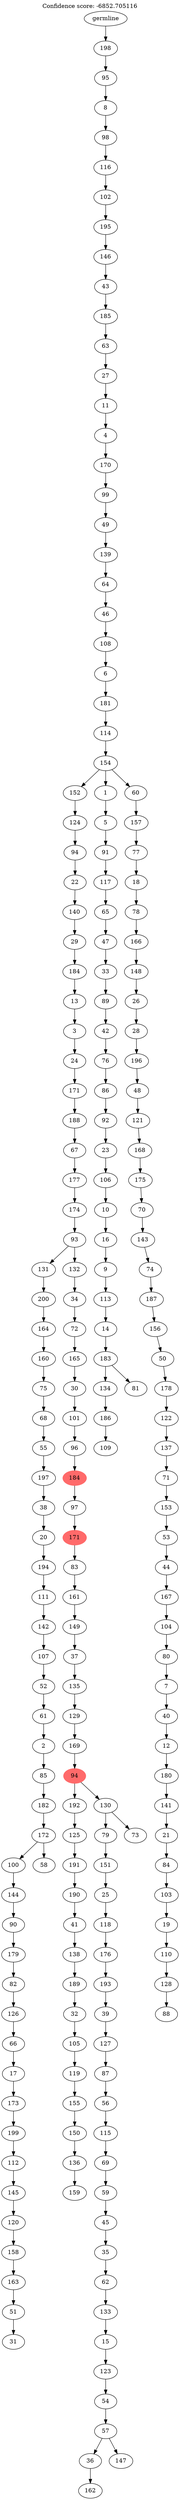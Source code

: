 digraph g {
	"201" -> "202";
	"202" [label="31"];
	"200" -> "201";
	"201" [label="51"];
	"199" -> "200";
	"200" [label="163"];
	"198" -> "199";
	"199" [label="158"];
	"197" -> "198";
	"198" [label="120"];
	"196" -> "197";
	"197" [label="145"];
	"195" -> "196";
	"196" [label="112"];
	"194" -> "195";
	"195" [label="199"];
	"193" -> "194";
	"194" [label="173"];
	"192" -> "193";
	"193" [label="17"];
	"191" -> "192";
	"192" [label="66"];
	"190" -> "191";
	"191" [label="126"];
	"189" -> "190";
	"190" [label="82"];
	"188" -> "189";
	"189" [label="179"];
	"187" -> "188";
	"188" [label="90"];
	"186" -> "187";
	"187" [label="144"];
	"185" -> "186";
	"186" [label="100"];
	"185" -> "203";
	"203" [label="58"];
	"184" -> "185";
	"185" [label="172"];
	"183" -> "184";
	"184" [label="182"];
	"182" -> "183";
	"183" [label="85"];
	"181" -> "182";
	"182" [label="2"];
	"180" -> "181";
	"181" [label="61"];
	"179" -> "180";
	"180" [label="52"];
	"178" -> "179";
	"179" [label="107"];
	"177" -> "178";
	"178" [label="142"];
	"176" -> "177";
	"177" [label="111"];
	"175" -> "176";
	"176" [label="194"];
	"174" -> "175";
	"175" [label="20"];
	"173" -> "174";
	"174" [label="38"];
	"172" -> "173";
	"173" [label="197"];
	"171" -> "172";
	"172" [label="55"];
	"170" -> "171";
	"171" [label="68"];
	"169" -> "170";
	"170" [label="75"];
	"168" -> "169";
	"169" [label="160"];
	"167" -> "168";
	"168" [label="164"];
	"166" -> "167";
	"167" [label="200"];
	"164" -> "165";
	"165" [label="159"];
	"163" -> "164";
	"164" [label="136"];
	"162" -> "163";
	"163" [label="150"];
	"161" -> "162";
	"162" [label="155"];
	"160" -> "161";
	"161" [label="119"];
	"159" -> "160";
	"160" [label="105"];
	"158" -> "159";
	"159" [label="32"];
	"157" -> "158";
	"158" [label="189"];
	"156" -> "157";
	"157" [label="138"];
	"155" -> "156";
	"156" [label="41"];
	"154" -> "155";
	"155" [label="190"];
	"153" -> "154";
	"154" [label="191"];
	"152" -> "153";
	"153" [label="125"];
	"149" -> "150";
	"150" [label="162"];
	"148" -> "149";
	"149" [label="36"];
	"148" -> "151";
	"151" [label="147"];
	"147" -> "148";
	"148" [label="57"];
	"146" -> "147";
	"147" [label="54"];
	"145" -> "146";
	"146" [label="123"];
	"144" -> "145";
	"145" [label="15"];
	"143" -> "144";
	"144" [label="133"];
	"142" -> "143";
	"143" [label="62"];
	"141" -> "142";
	"142" [label="35"];
	"140" -> "141";
	"141" [label="45"];
	"139" -> "140";
	"140" [label="59"];
	"138" -> "139";
	"139" [label="69"];
	"137" -> "138";
	"138" [label="115"];
	"136" -> "137";
	"137" [label="56"];
	"135" -> "136";
	"136" [label="87"];
	"134" -> "135";
	"135" [label="127"];
	"133" -> "134";
	"134" [label="39"];
	"132" -> "133";
	"133" [label="193"];
	"131" -> "132";
	"132" [label="176"];
	"130" -> "131";
	"131" [label="118"];
	"129" -> "130";
	"130" [label="25"];
	"128" -> "129";
	"129" [label="151"];
	"126" -> "127";
	"127" [label="73"];
	"126" -> "128";
	"128" [label="79"];
	"125" -> "126";
	"126" [label="130"];
	"125" -> "152";
	"152" [label="192"];
	"124" -> "125";
	"125" [color=indianred1, style=filled, label="94"];
	"123" -> "124";
	"124" [label="169"];
	"122" -> "123";
	"123" [label="129"];
	"121" -> "122";
	"122" [label="135"];
	"120" -> "121";
	"121" [label="37"];
	"119" -> "120";
	"120" [label="149"];
	"118" -> "119";
	"119" [label="161"];
	"117" -> "118";
	"118" [label="83"];
	"116" -> "117";
	"117" [color=indianred1, style=filled, label="171"];
	"115" -> "116";
	"116" [label="97"];
	"114" -> "115";
	"115" [color=indianred1, style=filled, label="184"];
	"113" -> "114";
	"114" [label="96"];
	"112" -> "113";
	"113" [label="101"];
	"111" -> "112";
	"112" [label="30"];
	"110" -> "111";
	"111" [label="165"];
	"109" -> "110";
	"110" [label="72"];
	"108" -> "109";
	"109" [label="34"];
	"107" -> "108";
	"108" [label="132"];
	"107" -> "166";
	"166" [label="131"];
	"106" -> "107";
	"107" [label="93"];
	"105" -> "106";
	"106" [label="174"];
	"104" -> "105";
	"105" [label="177"];
	"103" -> "104";
	"104" [label="67"];
	"102" -> "103";
	"103" [label="188"];
	"101" -> "102";
	"102" [label="171"];
	"100" -> "101";
	"101" [label="24"];
	"99" -> "100";
	"100" [label="3"];
	"98" -> "99";
	"99" [label="13"];
	"97" -> "98";
	"98" [label="184"];
	"96" -> "97";
	"97" [label="29"];
	"95" -> "96";
	"96" [label="140"];
	"94" -> "95";
	"95" [label="22"];
	"93" -> "94";
	"94" [label="94"];
	"92" -> "93";
	"93" [label="124"];
	"90" -> "91";
	"91" [label="109"];
	"89" -> "90";
	"90" [label="186"];
	"87" -> "88";
	"88" [label="81"];
	"87" -> "89";
	"89" [label="134"];
	"86" -> "87";
	"87" [label="183"];
	"85" -> "86";
	"86" [label="14"];
	"84" -> "85";
	"85" [label="113"];
	"83" -> "84";
	"84" [label="9"];
	"82" -> "83";
	"83" [label="16"];
	"81" -> "82";
	"82" [label="10"];
	"80" -> "81";
	"81" [label="106"];
	"79" -> "80";
	"80" [label="23"];
	"78" -> "79";
	"79" [label="92"];
	"77" -> "78";
	"78" [label="86"];
	"76" -> "77";
	"77" [label="76"];
	"75" -> "76";
	"76" [label="42"];
	"74" -> "75";
	"75" [label="89"];
	"73" -> "74";
	"74" [label="33"];
	"72" -> "73";
	"73" [label="47"];
	"71" -> "72";
	"72" [label="65"];
	"70" -> "71";
	"71" [label="117"];
	"69" -> "70";
	"70" [label="91"];
	"68" -> "69";
	"69" [label="5"];
	"66" -> "67";
	"67" [label="88"];
	"65" -> "66";
	"66" [label="128"];
	"64" -> "65";
	"65" [label="110"];
	"63" -> "64";
	"64" [label="19"];
	"62" -> "63";
	"63" [label="103"];
	"61" -> "62";
	"62" [label="84"];
	"60" -> "61";
	"61" [label="21"];
	"59" -> "60";
	"60" [label="141"];
	"58" -> "59";
	"59" [label="180"];
	"57" -> "58";
	"58" [label="12"];
	"56" -> "57";
	"57" [label="40"];
	"55" -> "56";
	"56" [label="7"];
	"54" -> "55";
	"55" [label="80"];
	"53" -> "54";
	"54" [label="104"];
	"52" -> "53";
	"53" [label="167"];
	"51" -> "52";
	"52" [label="44"];
	"50" -> "51";
	"51" [label="53"];
	"49" -> "50";
	"50" [label="153"];
	"48" -> "49";
	"49" [label="71"];
	"47" -> "48";
	"48" [label="137"];
	"46" -> "47";
	"47" [label="122"];
	"45" -> "46";
	"46" [label="178"];
	"44" -> "45";
	"45" [label="50"];
	"43" -> "44";
	"44" [label="156"];
	"42" -> "43";
	"43" [label="187"];
	"41" -> "42";
	"42" [label="74"];
	"40" -> "41";
	"41" [label="143"];
	"39" -> "40";
	"40" [label="70"];
	"38" -> "39";
	"39" [label="175"];
	"37" -> "38";
	"38" [label="168"];
	"36" -> "37";
	"37" [label="121"];
	"35" -> "36";
	"36" [label="48"];
	"34" -> "35";
	"35" [label="196"];
	"33" -> "34";
	"34" [label="28"];
	"32" -> "33";
	"33" [label="26"];
	"31" -> "32";
	"32" [label="148"];
	"30" -> "31";
	"31" [label="166"];
	"29" -> "30";
	"30" [label="78"];
	"28" -> "29";
	"29" [label="18"];
	"27" -> "28";
	"28" [label="77"];
	"26" -> "27";
	"27" [label="157"];
	"25" -> "26";
	"26" [label="60"];
	"25" -> "68";
	"68" [label="1"];
	"25" -> "92";
	"92" [label="152"];
	"24" -> "25";
	"25" [label="154"];
	"23" -> "24";
	"24" [label="114"];
	"22" -> "23";
	"23" [label="181"];
	"21" -> "22";
	"22" [label="6"];
	"20" -> "21";
	"21" [label="108"];
	"19" -> "20";
	"20" [label="46"];
	"18" -> "19";
	"19" [label="64"];
	"17" -> "18";
	"18" [label="139"];
	"16" -> "17";
	"17" [label="49"];
	"15" -> "16";
	"16" [label="99"];
	"14" -> "15";
	"15" [label="170"];
	"13" -> "14";
	"14" [label="4"];
	"12" -> "13";
	"13" [label="11"];
	"11" -> "12";
	"12" [label="27"];
	"10" -> "11";
	"11" [label="63"];
	"9" -> "10";
	"10" [label="185"];
	"8" -> "9";
	"9" [label="43"];
	"7" -> "8";
	"8" [label="146"];
	"6" -> "7";
	"7" [label="195"];
	"5" -> "6";
	"6" [label="102"];
	"4" -> "5";
	"5" [label="116"];
	"3" -> "4";
	"4" [label="98"];
	"2" -> "3";
	"3" [label="8"];
	"1" -> "2";
	"2" [label="95"];
	"0" -> "1";
	"1" [label="198"];
	"0" [label="germline"];
	labelloc="t";
	label="Confidence score: -6852.705116";
}
